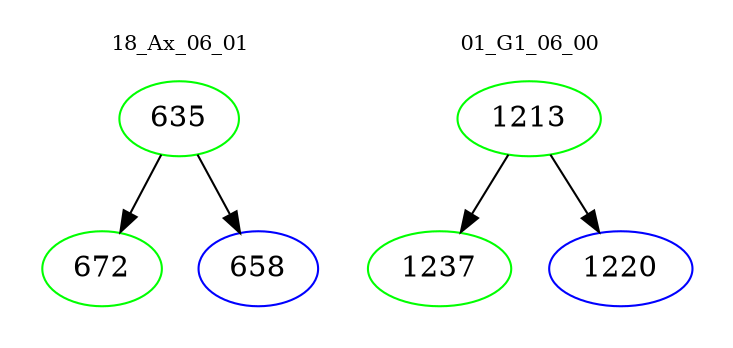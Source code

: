 digraph{
subgraph cluster_0 {
color = white
label = "18_Ax_06_01";
fontsize=10;
T0_635 [label="635", color="green"]
T0_635 -> T0_672 [color="black"]
T0_672 [label="672", color="green"]
T0_635 -> T0_658 [color="black"]
T0_658 [label="658", color="blue"]
}
subgraph cluster_1 {
color = white
label = "01_G1_06_00";
fontsize=10;
T1_1213 [label="1213", color="green"]
T1_1213 -> T1_1237 [color="black"]
T1_1237 [label="1237", color="green"]
T1_1213 -> T1_1220 [color="black"]
T1_1220 [label="1220", color="blue"]
}
}
